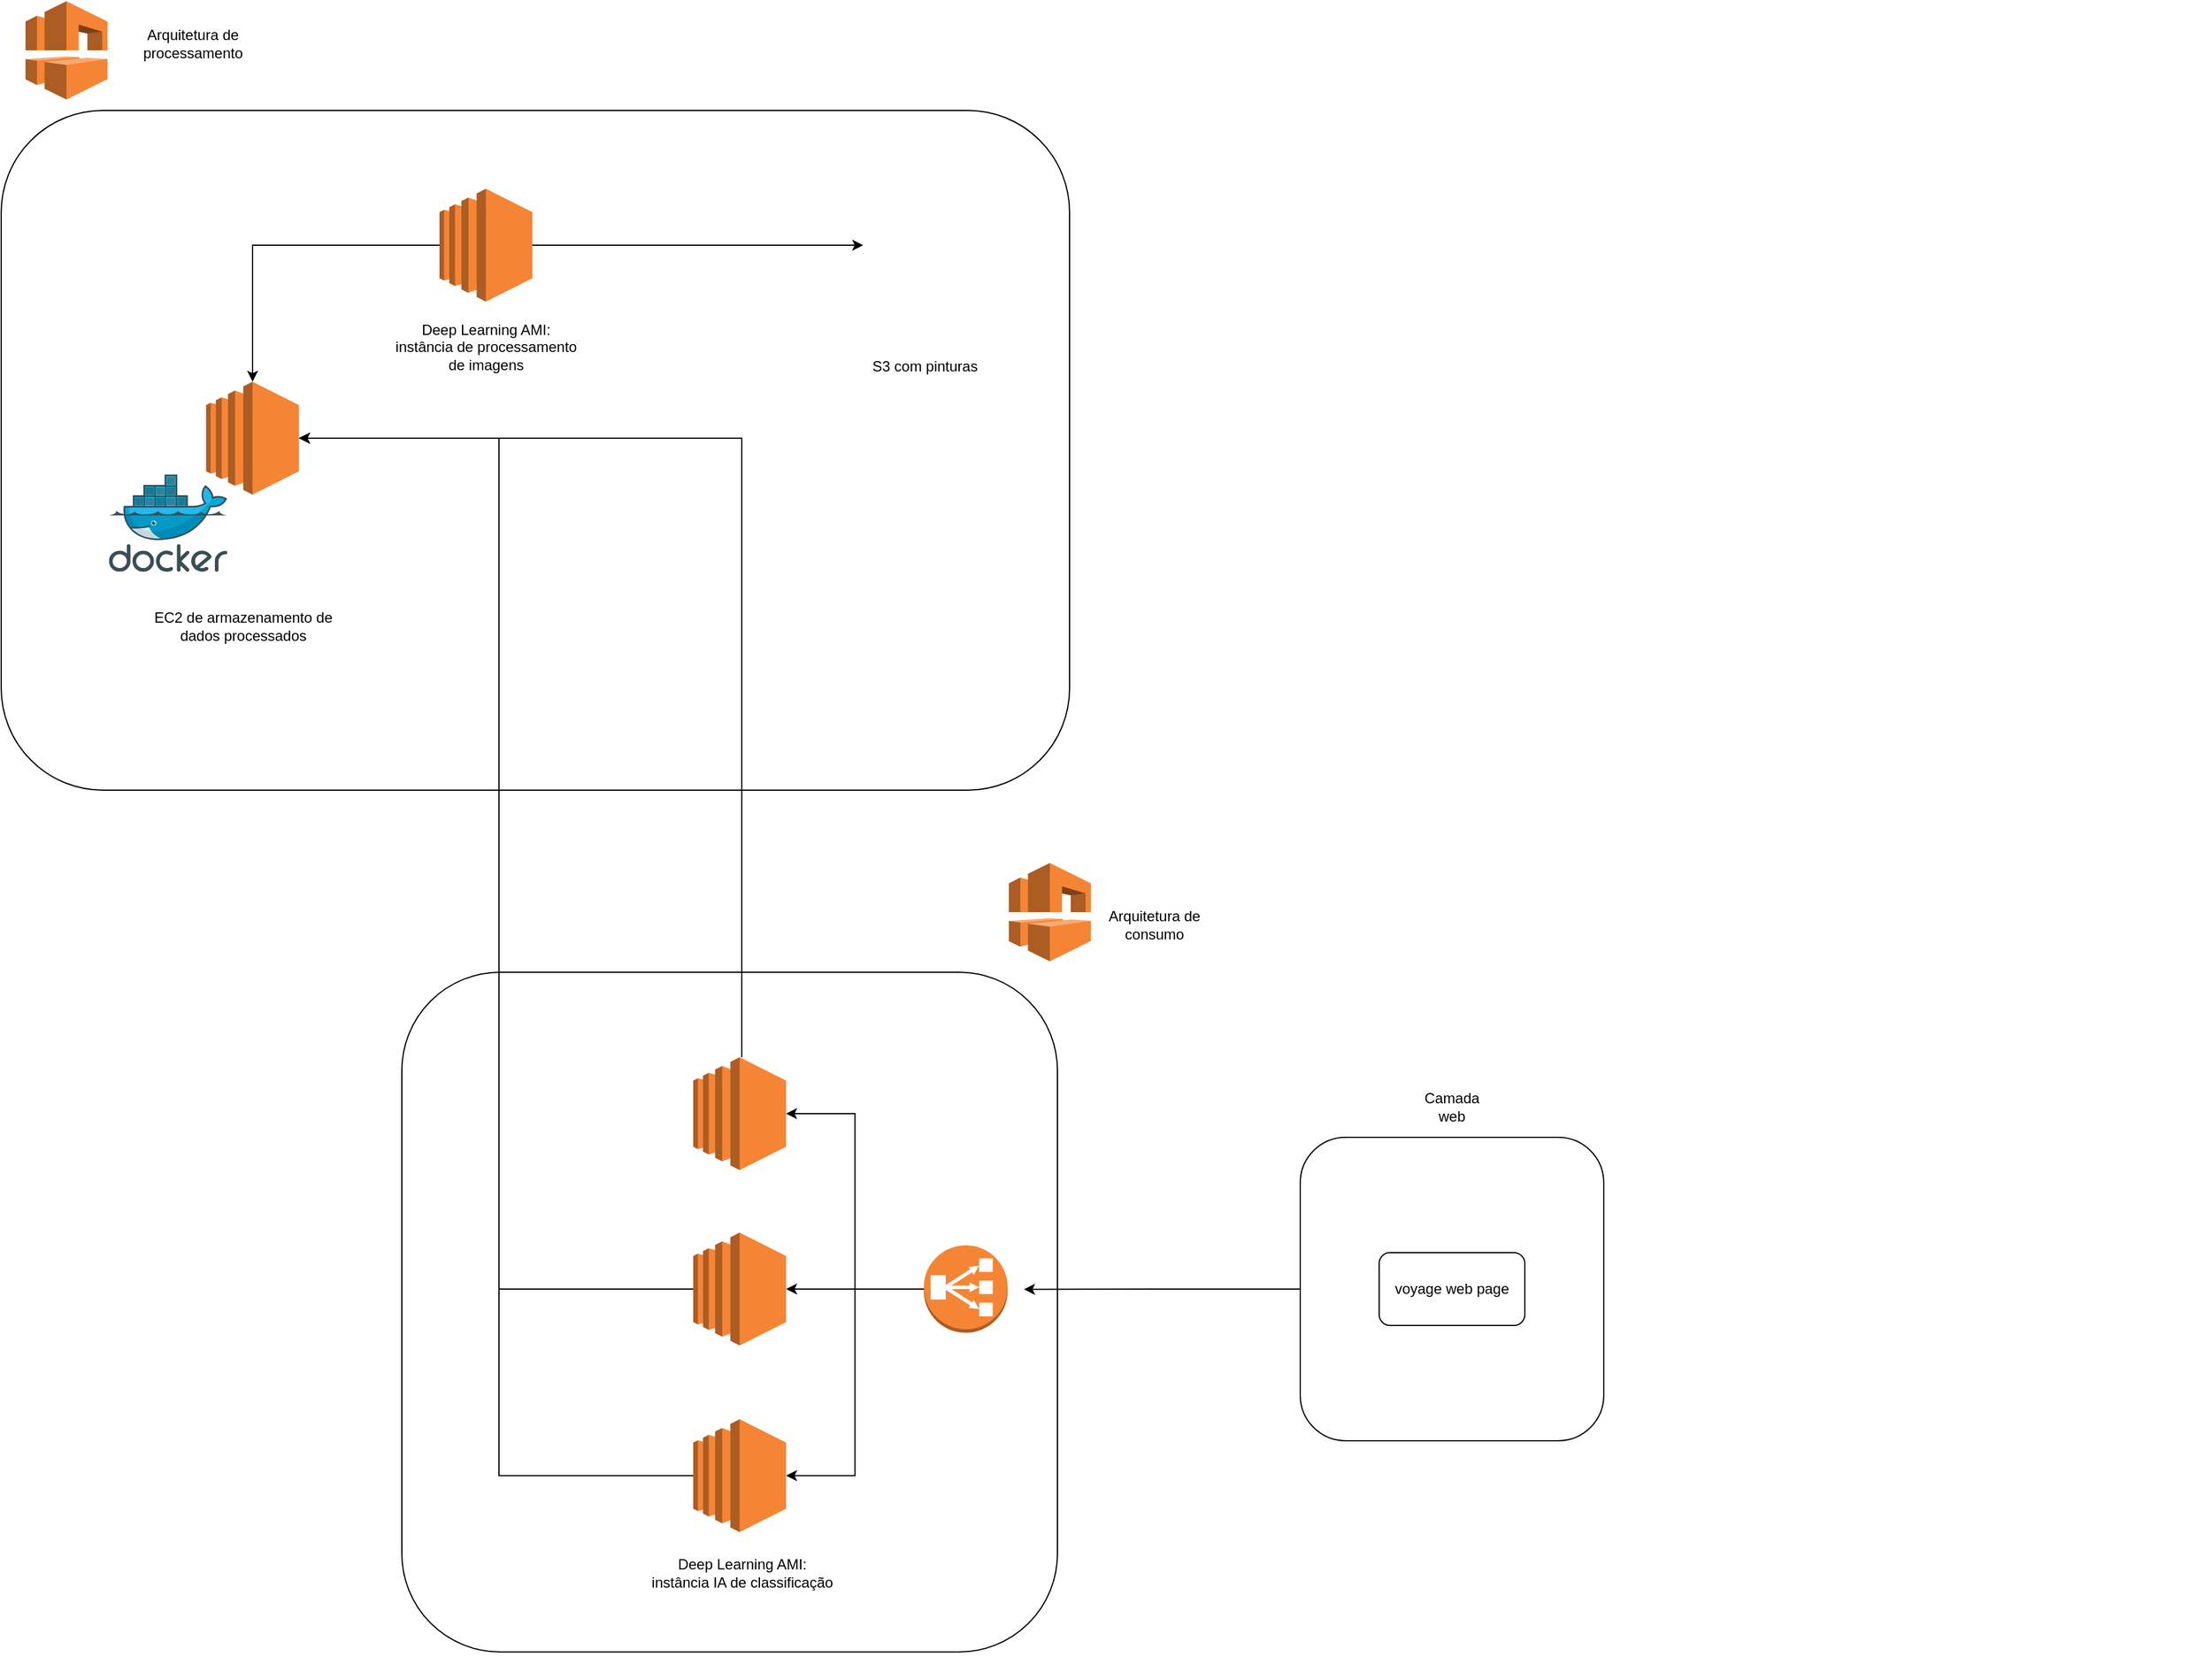 <mxfile version="21.0.6" type="google"><diagram name="Página-1" id="YomD8XgGIF6BL69bbpB6"><mxGraphModel grid="1" page="1" gridSize="10" guides="1" tooltips="1" connect="1" arrows="1" fold="1" pageScale="1" pageWidth="827" pageHeight="1169" math="0" shadow="0"><root><mxCell id="0"/><mxCell id="1" parent="0"/><mxCell id="Y88Ll1_iV81cDovMWdpC-35" style="edgeStyle=orthogonalEdgeStyle;rounded=0;orthogonalLoop=1;jettySize=auto;html=1;entryX=1.003;entryY=0.425;entryDx=0;entryDy=0;entryPerimeter=0;" edge="1" parent="1" source="7DwhyfkDimYaglJ3K84n-1"><mxGeometry relative="1" as="geometry"><mxPoint x="622.46" y="1411.25" as="targetPoint"/></mxGeometry></mxCell><mxCell id="Y88Ll1_iV81cDovMWdpC-4" value="" style="group" connectable="0" vertex="1" parent="1"><mxGeometry x="-200" y="550" width="920" height="1160" as="geometry"/></mxCell><mxCell id="7DwhyfkDimYaglJ3K84n-9" value="" style="outlineConnect=0;dashed=0;verticalLabelPosition=bottom;verticalAlign=top;align=center;html=1;shape=mxgraph.aws3.ec2;fillColor=#F58534;gradientColor=none;" vertex="1" parent="Y88Ll1_iV81cDovMWdpC-4"><mxGeometry x="341" y="-45.5" width="76.5" height="93" as="geometry"/></mxCell><mxCell id="7DwhyfkDimYaglJ3K84n-10" value="Deep Learning AMI:&lt;br&gt;instância de processamento de imagens" style="text;html=1;strokeColor=none;fillColor=none;align=center;verticalAlign=middle;whiteSpace=wrap;rounded=0;" vertex="1" parent="Y88Ll1_iV81cDovMWdpC-4"><mxGeometry x="298.75" y="50" width="160.99" height="69.5" as="geometry"/></mxCell><mxCell id="7DwhyfkDimYaglJ3K84n-11" value="" style="shape=image;verticalLabelPosition=bottom;labelBackgroundColor=default;verticalAlign=top;aspect=fixed;imageAspect=0;image=https://upload.wikimedia.org/wikipedia/commons/b/bc/Amazon-S3-Logo.svg;" vertex="1" parent="Y88Ll1_iV81cDovMWdpC-4"><mxGeometry x="689.99" y="-60" width="101.98" height="122" as="geometry"/></mxCell><mxCell id="7DwhyfkDimYaglJ3K84n-12" style="edgeStyle=orthogonalEdgeStyle;rounded=0;orthogonalLoop=1;jettySize=auto;html=1;" edge="1" parent="Y88Ll1_iV81cDovMWdpC-4" source="7DwhyfkDimYaglJ3K84n-9" target="7DwhyfkDimYaglJ3K84n-11"><mxGeometry relative="1" as="geometry"/></mxCell><mxCell id="7DwhyfkDimYaglJ3K84n-13" value="S3 com pinturas" style="text;html=1;strokeColor=none;fillColor=none;align=center;verticalAlign=middle;whiteSpace=wrap;rounded=0;" vertex="1" parent="Y88Ll1_iV81cDovMWdpC-4"><mxGeometry x="680.98" y="70.5" width="120" height="60" as="geometry"/></mxCell><mxCell id="7DwhyfkDimYaglJ3K84n-17" value="" style="outlineConnect=0;dashed=0;verticalLabelPosition=bottom;verticalAlign=top;align=center;html=1;shape=mxgraph.aws3.ec2;fillColor=#F58534;gradientColor=none;" vertex="1" parent="Y88Ll1_iV81cDovMWdpC-4"><mxGeometry x="148.75" y="113.5" width="76.5" height="93" as="geometry"/></mxCell><mxCell id="7DwhyfkDimYaglJ3K84n-15" style="edgeStyle=orthogonalEdgeStyle;rounded=0;orthogonalLoop=1;jettySize=auto;html=1;" edge="1" parent="Y88Ll1_iV81cDovMWdpC-4" source="7DwhyfkDimYaglJ3K84n-9" target="7DwhyfkDimYaglJ3K84n-17"><mxGeometry relative="1" as="geometry"><mxPoint x="178.664" y="98" as="targetPoint"/></mxGeometry></mxCell><mxCell id="7DwhyfkDimYaglJ3K84n-18" value="" style="shape=image;verticalLabelPosition=bottom;labelBackgroundColor=default;verticalAlign=top;aspect=fixed;imageAspect=0;image=https://upload.wikimedia.org/wikipedia/commons/thumb/9/93/MongoDB_Logo.svg/2560px-MongoDB_Logo.svg.png;" vertex="1" parent="Y88Ll1_iV81cDovMWdpC-4"><mxGeometry x="188.75" y="230" width="111.43" height="30" as="geometry"/></mxCell><mxCell id="7DwhyfkDimYaglJ3K84n-20" value="" style="sketch=0;aspect=fixed;html=1;points=[];align=center;image;fontSize=12;image=img/lib/mscae/Docker.svg;" vertex="1" parent="Y88Ll1_iV81cDovMWdpC-4"><mxGeometry x="68.75" y="190" width="97.56" height="80" as="geometry"/></mxCell><mxCell id="7DwhyfkDimYaglJ3K84n-21" value="EC2 de armazenamento de dados processados" style="text;html=1;strokeColor=none;fillColor=none;align=center;verticalAlign=middle;whiteSpace=wrap;rounded=0;" vertex="1" parent="Y88Ll1_iV81cDovMWdpC-4"><mxGeometry x="98.75" y="280" width="160.99" height="69.5" as="geometry"/></mxCell><mxCell id="Y88Ll1_iV81cDovMWdpC-56" value="" style="rounded=1;whiteSpace=wrap;html=1;fillColor=none;" vertex="1" parent="Y88Ll1_iV81cDovMWdpC-4"><mxGeometry x="-20" y="-110" width="880" height="560" as="geometry"/></mxCell><mxCell id="Y88Ll1_iV81cDovMWdpC-69" value="" style="rounded=1;whiteSpace=wrap;html=1;fillColor=none;" vertex="1" parent="Y88Ll1_iV81cDovMWdpC-4"><mxGeometry x="310" y="600" width="540" height="560" as="geometry"/></mxCell><mxCell id="Y88Ll1_iV81cDovMWdpC-53" style="edgeStyle=orthogonalEdgeStyle;rounded=0;orthogonalLoop=1;jettySize=auto;html=1;entryX=1;entryY=0.5;entryDx=0;entryDy=0;entryPerimeter=0;" edge="1" parent="1" source="Y88Ll1_iV81cDovMWdpC-10" target="7DwhyfkDimYaglJ3K84n-17"><mxGeometry relative="1" as="geometry"><Array as="points"><mxPoint x="190" y="1411"/><mxPoint x="190" y="710"/></Array></mxGeometry></mxCell><mxCell id="Y88Ll1_iV81cDovMWdpC-10" value="" style="outlineConnect=0;dashed=0;verticalLabelPosition=bottom;verticalAlign=top;align=center;html=1;shape=mxgraph.aws3.ec2;fillColor=#F58534;gradientColor=none;" vertex="1" parent="1"><mxGeometry x="350" y="1364.5" width="76.5" height="93" as="geometry"/></mxCell><mxCell id="Y88Ll1_iV81cDovMWdpC-18" value="" style="group" connectable="0" vertex="1" parent="1"><mxGeometry x="740" y="1045.5" width="860" height="680" as="geometry"/></mxCell><mxCell id="7DwhyfkDimYaglJ3K84n-3" value="voyage web page" style="rounded=1;whiteSpace=wrap;html=1;" vertex="1" parent="Y88Ll1_iV81cDovMWdpC-18"><mxGeometry x="175" y="335.5" width="120" height="60" as="geometry"/></mxCell><mxCell id="7DwhyfkDimYaglJ3K84n-1" value="" style="rounded=1;whiteSpace=wrap;html=1;fillColor=none;" vertex="1" parent="Y88Ll1_iV81cDovMWdpC-18"><mxGeometry x="110" y="240.5" width="250" height="250" as="geometry"/></mxCell><mxCell id="7DwhyfkDimYaglJ3K84n-2" value="Camada web" style="text;html=1;strokeColor=none;fillColor=none;align=center;verticalAlign=middle;whiteSpace=wrap;rounded=0;" vertex="1" parent="Y88Ll1_iV81cDovMWdpC-18"><mxGeometry x="205" y="200.5" width="60" height="30" as="geometry"/></mxCell><mxCell id="Y88Ll1_iV81cDovMWdpC-37" value="" style="shape=image;html=1;verticalAlign=top;verticalLabelPosition=bottom;labelBackgroundColor=#ffffff;imageAspect=0;aspect=fixed;image=https://cdn3.iconfinder.com/data/icons/picons-social/57/10-html5-128.png" vertex="1" parent="Y88Ll1_iV81cDovMWdpC-18"><mxGeometry x="261" y="410" width="42.5" height="42.5" as="geometry"/></mxCell><mxCell id="Y88Ll1_iV81cDovMWdpC-38" value="" style="shape=image;html=1;verticalAlign=top;verticalLabelPosition=bottom;labelBackgroundColor=#ffffff;imageAspect=0;aspect=fixed;image=https://cdn1.iconfinder.com/data/icons/bootstrap-vol-3/16/filetype-css-128.png" vertex="1" parent="Y88Ll1_iV81cDovMWdpC-18"><mxGeometry x="222.5" y="410" width="42.5" height="42.5" as="geometry"/></mxCell><mxCell id="Y88Ll1_iV81cDovMWdpC-39" value="" style="shape=image;html=1;verticalAlign=top;verticalLabelPosition=bottom;labelBackgroundColor=#ffffff;imageAspect=0;aspect=fixed;image=https://cdn1.iconfinder.com/data/icons/ionicons-fill-vol-2/512/logo-javascript-128.png" vertex="1" parent="Y88Ll1_iV81cDovMWdpC-18"><mxGeometry x="175" y="414.5" width="38" height="38" as="geometry"/></mxCell><mxCell id="Y88Ll1_iV81cDovMWdpC-71" value="" style="shape=image;html=1;verticalAlign=top;verticalLabelPosition=bottom;labelBackgroundColor=#ffffff;imageAspect=0;aspect=fixed;image=https://cdn0.iconfinder.com/data/icons/long-shadow-web-icons/512/nodejs-128.png" vertex="1" parent="Y88Ll1_iV81cDovMWdpC-18"><mxGeometry x="177.5" y="417" width="33" height="33" as="geometry"/></mxCell><mxCell id="Y88Ll1_iV81cDovMWdpC-28" style="edgeStyle=orthogonalEdgeStyle;rounded=0;orthogonalLoop=1;jettySize=auto;html=1;entryX=1;entryY=0.5;entryDx=0;entryDy=0;entryPerimeter=0;" edge="1" parent="1" source="Y88Ll1_iV81cDovMWdpC-23" target="Y88Ll1_iV81cDovMWdpC-10"><mxGeometry relative="1" as="geometry"/></mxCell><mxCell id="Y88Ll1_iV81cDovMWdpC-29" style="edgeStyle=orthogonalEdgeStyle;rounded=0;orthogonalLoop=1;jettySize=auto;html=1;entryX=1;entryY=0.5;entryDx=0;entryDy=0;entryPerimeter=0;" edge="1" parent="1" source="Y88Ll1_iV81cDovMWdpC-23" target="Y88Ll1_iV81cDovMWdpC-26"><mxGeometry relative="1" as="geometry"/></mxCell><mxCell id="Y88Ll1_iV81cDovMWdpC-30" style="edgeStyle=orthogonalEdgeStyle;rounded=0;orthogonalLoop=1;jettySize=auto;html=1;entryX=1;entryY=0.5;entryDx=0;entryDy=0;entryPerimeter=0;" edge="1" parent="1" source="Y88Ll1_iV81cDovMWdpC-23" target="Y88Ll1_iV81cDovMWdpC-27"><mxGeometry relative="1" as="geometry"/></mxCell><mxCell id="Y88Ll1_iV81cDovMWdpC-23" value="" style="outlineConnect=0;dashed=0;verticalLabelPosition=bottom;verticalAlign=top;align=center;html=1;shape=mxgraph.aws3.classic_load_balancer;fillColor=#F58534;gradientColor=none;" vertex="1" parent="1"><mxGeometry x="540" y="1375" width="69" height="72" as="geometry"/></mxCell><mxCell id="Y88Ll1_iV81cDovMWdpC-54" style="edgeStyle=orthogonalEdgeStyle;rounded=0;orthogonalLoop=1;jettySize=auto;html=1;entryX=1;entryY=0.5;entryDx=0;entryDy=0;entryPerimeter=0;" edge="1" parent="1" source="Y88Ll1_iV81cDovMWdpC-26" target="7DwhyfkDimYaglJ3K84n-17"><mxGeometry relative="1" as="geometry"><mxPoint x="30" y="710" as="targetPoint"/><Array as="points"><mxPoint x="390" y="710"/></Array></mxGeometry></mxCell><mxCell id="Y88Ll1_iV81cDovMWdpC-26" value="" style="outlineConnect=0;dashed=0;verticalLabelPosition=bottom;verticalAlign=top;align=center;html=1;shape=mxgraph.aws3.ec2;fillColor=#F58534;gradientColor=none;" vertex="1" parent="1"><mxGeometry x="350" y="1220" width="76.5" height="93" as="geometry"/></mxCell><mxCell id="Y88Ll1_iV81cDovMWdpC-55" style="edgeStyle=orthogonalEdgeStyle;rounded=0;orthogonalLoop=1;jettySize=auto;html=1;entryX=1;entryY=0.5;entryDx=0;entryDy=0;entryPerimeter=0;" edge="1" parent="1" source="Y88Ll1_iV81cDovMWdpC-27" target="7DwhyfkDimYaglJ3K84n-17"><mxGeometry relative="1" as="geometry"><mxPoint x="30" y="710" as="targetPoint"/><Array as="points"><mxPoint x="190" y="1565"/><mxPoint x="190" y="710"/></Array></mxGeometry></mxCell><mxCell id="Y88Ll1_iV81cDovMWdpC-27" value="" style="outlineConnect=0;dashed=0;verticalLabelPosition=bottom;verticalAlign=top;align=center;html=1;shape=mxgraph.aws3.ec2;fillColor=#F58534;gradientColor=none;" vertex="1" parent="1"><mxGeometry x="350" y="1518.25" width="76.5" height="93" as="geometry"/></mxCell><mxCell id="Y88Ll1_iV81cDovMWdpC-11" value="Deep Learning AMI:&lt;br&gt;instância IA de classificação" style="text;html=1;strokeColor=none;fillColor=none;align=center;verticalAlign=middle;whiteSpace=wrap;rounded=0;" vertex="1" parent="1"><mxGeometry x="310" y="1610" width="160.99" height="69.5" as="geometry"/></mxCell><mxCell id="Y88Ll1_iV81cDovMWdpC-7" value="Arquitetura de processamento" style="text;html=1;strokeColor=none;fillColor=none;align=center;verticalAlign=middle;whiteSpace=wrap;rounded=0;" vertex="1" parent="1"><mxGeometry x="-122.5" y="370" width="120" height="30" as="geometry"/></mxCell><mxCell id="Y88Ll1_iV81cDovMWdpC-1" value="" style="outlineConnect=0;dashed=0;verticalLabelPosition=bottom;verticalAlign=top;align=center;html=1;shape=mxgraph.aws3.vpc;fillColor=#F58534;gradientColor=none;" vertex="1" parent="1"><mxGeometry x="-200" y="350" width="67.5" height="81" as="geometry"/></mxCell><mxCell id="Y88Ll1_iV81cDovMWdpC-19" value="" style="outlineConnect=0;dashed=0;verticalLabelPosition=bottom;verticalAlign=top;align=center;html=1;shape=mxgraph.aws3.vpc;fillColor=#F58534;gradientColor=none;" vertex="1" parent="1"><mxGeometry x="610" y="1060" width="67.5" height="81" as="geometry"/></mxCell><mxCell id="Y88Ll1_iV81cDovMWdpC-20" value="Arquitetura de consumo" style="text;html=1;strokeColor=none;fillColor=none;align=center;verticalAlign=middle;whiteSpace=wrap;rounded=0;" vertex="1" parent="1"><mxGeometry x="670" y="1095.5" width="120" height="30" as="geometry"/></mxCell></root></mxGraphModel></diagram></mxfile>